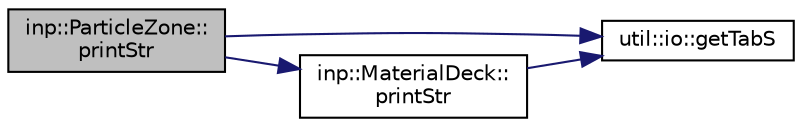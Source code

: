 digraph "inp::ParticleZone::printStr"
{
  edge [fontname="Helvetica",fontsize="10",labelfontname="Helvetica",labelfontsize="10"];
  node [fontname="Helvetica",fontsize="10",shape=record];
  rankdir="LR";
  Node0 [label="inp::ParticleZone::\lprintStr",height=0.2,width=0.4,color="black", fillcolor="grey75", style="filled", fontcolor="black"];
  Node0 -> Node1 [color="midnightblue",fontsize="10",style="solid",fontname="Helvetica"];
  Node1 [label="util::io::getTabS",height=0.2,width=0.4,color="black", fillcolor="white", style="filled",URL="$namespaceutil_1_1io.html#a38afb09a152cca4061850f4123bd3aeb",tooltip="Returns tab spaces of given size. "];
  Node0 -> Node2 [color="midnightblue",fontsize="10",style="solid",fontname="Helvetica"];
  Node2 [label="inp::MaterialDeck::\lprintStr",height=0.2,width=0.4,color="black", fillcolor="white", style="filled",URL="$structinp_1_1MaterialDeck.html#ab74e4a17cb7e2165b8bceb089de8a024",tooltip="Prints the information. "];
  Node2 -> Node1 [color="midnightblue",fontsize="10",style="solid",fontname="Helvetica"];
}
